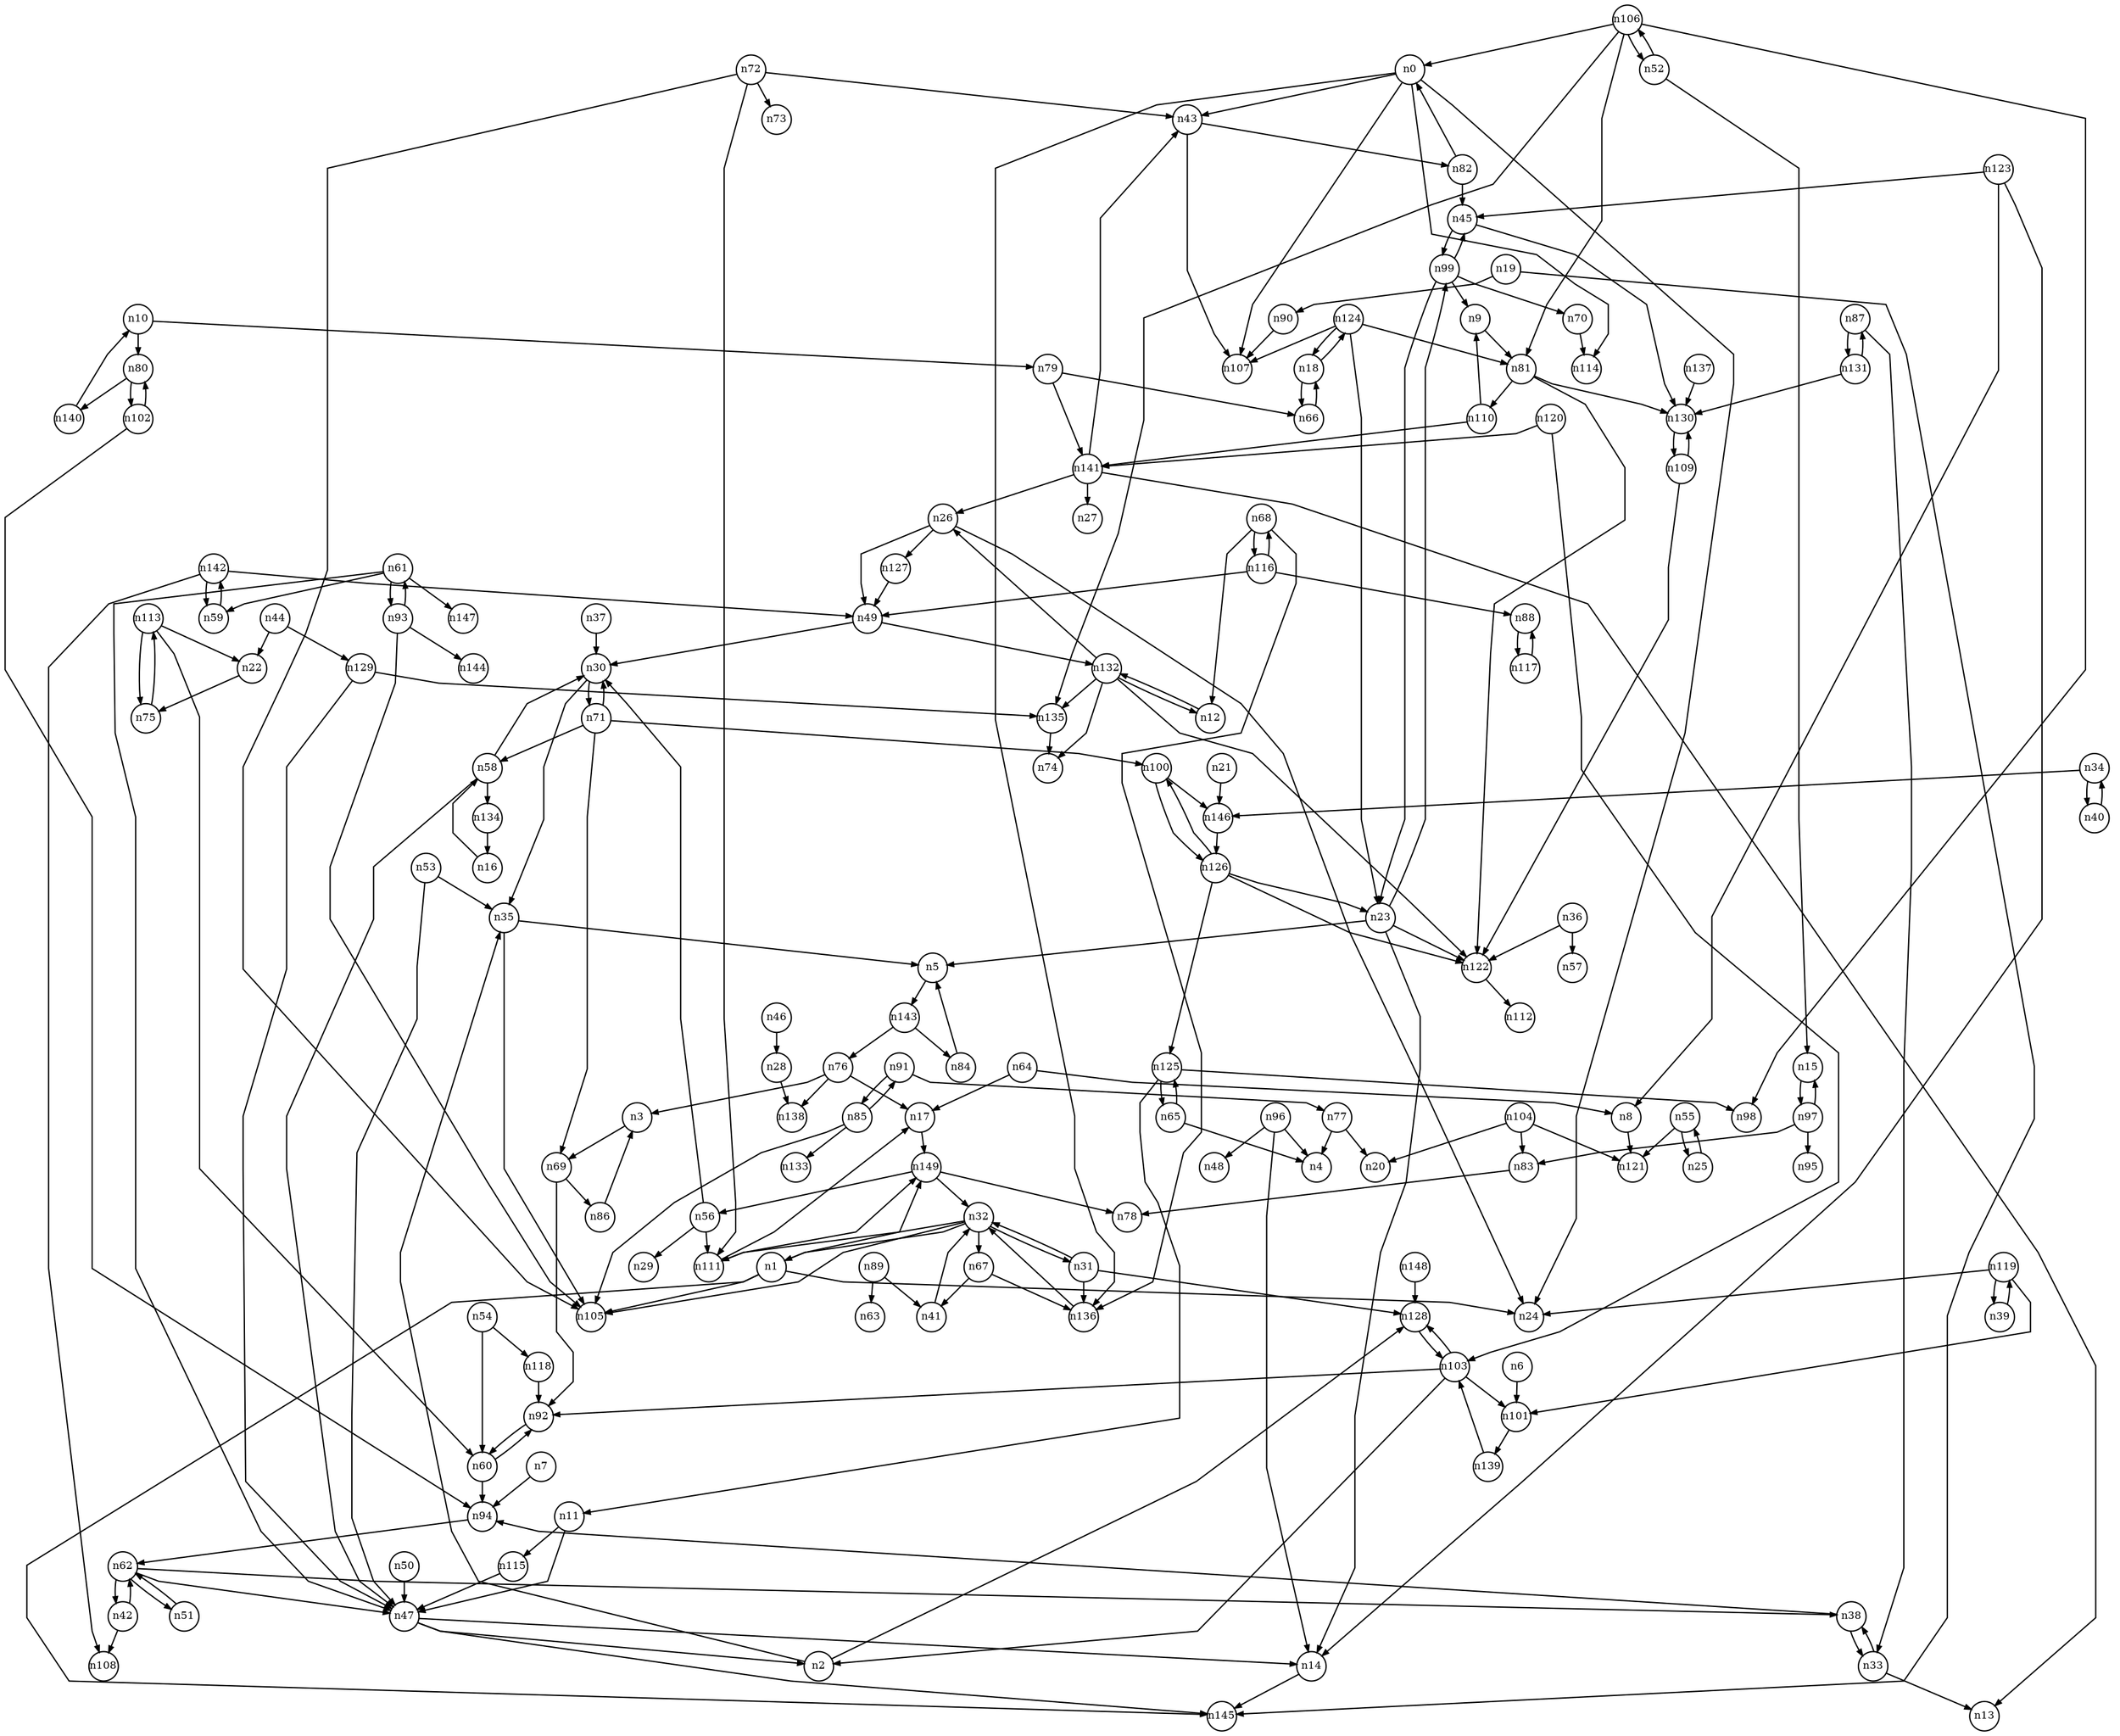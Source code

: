 digraph G{
splines=polyline;
ranksep=0.22;
nodesep=0.22;
nodesize=0.32;
fontsize=8
edge [arrowsize=0.5]
node [fontsize=8 shape=circle width=0.32 fixedsize=shape];

n0 -> n24
n0 -> n43
n0 -> n107
n0 -> n114
n0 -> n136
n43 -> n107
n43 -> n82
n136 -> n32
n1 -> n24
n1 -> n105
n1 -> n145
n1 -> n149
n35 -> n5
n35 -> n105
n2 -> n35
n2 -> n128
n128 -> n103
n101 -> n139
n6 -> n101
n94 -> n62
n7 -> n94
n8 -> n121
n81 -> n122
n81 -> n130
n81 -> n110
n9 -> n81
n79 -> n66
n79 -> n141
n10 -> n79
n10 -> n80
n80 -> n102
n80 -> n140
n47 -> n2
n47 -> n14
n47 -> n145
n11 -> n47
n11 -> n115
n115 -> n47
n132 -> n26
n132 -> n74
n132 -> n122
n132 -> n135
n132 -> n12
n12 -> n132
n14 -> n145
n66 -> n18
n18 -> n66
n18 -> n124
n124 -> n23
n124 -> n81
n124 -> n107
n124 -> n18
n90 -> n107
n19 -> n90
n19 -> n145
n146 -> n126
n21 -> n146
n5 -> n143
n23 -> n5
n23 -> n14
n23 -> n122
n23 -> n99
n122 -> n112
n26 -> n24
n26 -> n127
n26 -> n49
n127 -> n49
n28 -> n138
n30 -> n35
n30 -> n71
n31 -> n128
n31 -> n136
n31 -> n32
n32 -> n1
n32 -> n31
n32 -> n67
n32 -> n105
n32 -> n111
n67 -> n41
n67 -> n136
n111 -> n17
n111 -> n149
n33 -> n13
n33 -> n38
n38 -> n94
n38 -> n33
n40 -> n34
n34 -> n40
n34 -> n146
n36 -> n57
n36 -> n122
n37 -> n30
n42 -> n108
n42 -> n62
n22 -> n75
n44 -> n22
n44 -> n129
n129 -> n47
n129 -> n135
n130 -> n109
n45 -> n130
n45 -> n99
n46 -> n28
n49 -> n30
n49 -> n132
n50 -> n47
n15 -> n97
n52 -> n15
n52 -> n106
n106 -> n0
n106 -> n81
n106 -> n98
n106 -> n135
n106 -> n52
n53 -> n35
n53 -> n47
n60 -> n92
n60 -> n94
n54 -> n60
n54 -> n118
n118 -> n92
n25 -> n55
n55 -> n25
n55 -> n121
n56 -> n29
n56 -> n30
n56 -> n111
n58 -> n30
n58 -> n47
n58 -> n134
n134 -> n16
n92 -> n60
n61 -> n47
n61 -> n59
n61 -> n147
n61 -> n93
n59 -> n142
n62 -> n38
n62 -> n42
n62 -> n47
n62 -> n51
n51 -> n62
n64 -> n8
n64 -> n17
n17 -> n149
n65 -> n4
n65 -> n125
n41 -> n32
n68 -> n12
n68 -> n136
n68 -> n116
n86 -> n3
n69 -> n86
n69 -> n92
n70 -> n114
n71 -> n30
n71 -> n58
n71 -> n69
n71 -> n100
n100 -> n146
n100 -> n126
n72 -> n43
n72 -> n73
n72 -> n105
n72 -> n111
n113 -> n22
n113 -> n60
n113 -> n75
n75 -> n113
n3 -> n69
n76 -> n3
n76 -> n17
n76 -> n138
n77 -> n4
n77 -> n20
n141 -> n13
n141 -> n26
n141 -> n27
n141 -> n43
n102 -> n94
n102 -> n80
n140 -> n10
n82 -> n0
n82 -> n45
n83 -> n78
n84 -> n5
n85 -> n105
n85 -> n133
n85 -> n91
n87 -> n33
n87 -> n131
n131 -> n130
n131 -> n87
n89 -> n41
n89 -> n63
n91 -> n77
n91 -> n85
n93 -> n61
n93 -> n105
n93 -> n144
n96 -> n4
n96 -> n14
n96 -> n48
n97 -> n15
n97 -> n83
n97 -> n95
n99 -> n9
n99 -> n23
n99 -> n45
n99 -> n70
n103 -> n2
n103 -> n92
n103 -> n101
n103 -> n128
n104 -> n20
n104 -> n83
n104 -> n121
n135 -> n74
n109 -> n122
n109 -> n130
n110 -> n9
n110 -> n141
n116 -> n49
n116 -> n68
n116 -> n88
n88 -> n117
n117 -> n88
n119 -> n24
n119 -> n39
n119 -> n101
n39 -> n119
n120 -> n103
n120 -> n141
n123 -> n8
n123 -> n14
n123 -> n45
n125 -> n11
n125 -> n65
n125 -> n98
n126 -> n23
n126 -> n100
n126 -> n122
n126 -> n125
n16 -> n58
n137 -> n130
n139 -> n103
n142 -> n49
n142 -> n59
n142 -> n108
n143 -> n76
n143 -> n84
n148 -> n128
n149 -> n32
n149 -> n56
n149 -> n78
}
